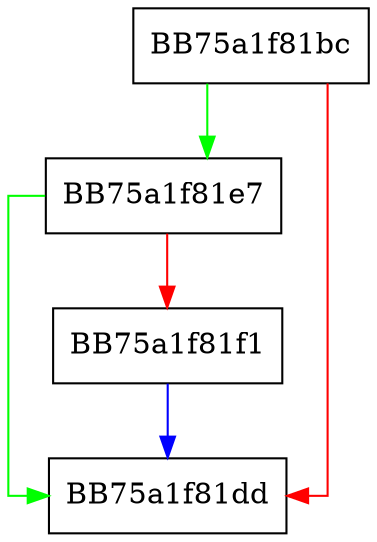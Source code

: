 digraph ValidateSignatureWithPcodeStandalone {
  node [shape="box"];
  graph [splines=ortho];
  BB75a1f81bc -> BB75a1f81e7 [color="green"];
  BB75a1f81bc -> BB75a1f81dd [color="red"];
  BB75a1f81e7 -> BB75a1f81dd [color="green"];
  BB75a1f81e7 -> BB75a1f81f1 [color="red"];
  BB75a1f81f1 -> BB75a1f81dd [color="blue"];
}